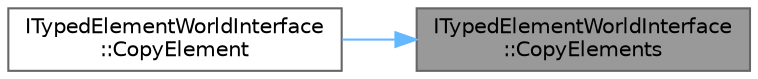 digraph "ITypedElementWorldInterface::CopyElements"
{
 // INTERACTIVE_SVG=YES
 // LATEX_PDF_SIZE
  bgcolor="transparent";
  edge [fontname=Helvetica,fontsize=10,labelfontname=Helvetica,labelfontsize=10];
  node [fontname=Helvetica,fontsize=10,shape=box,height=0.2,width=0.4];
  rankdir="RL";
  Node1 [id="Node000001",label="ITypedElementWorldInterface\l::CopyElements",height=0.2,width=0.4,color="gray40", fillcolor="grey60", style="filled", fontcolor="black",tooltip="Copy the given set of elements into a object to export."];
  Node1 -> Node2 [id="edge1_Node000001_Node000002",dir="back",color="steelblue1",style="solid",tooltip=" "];
  Node2 [id="Node000002",label="ITypedElementWorldInterface\l::CopyElement",height=0.2,width=0.4,color="grey40", fillcolor="white", style="filled",URL="$dd/dac/classITypedElementWorldInterface.html#ada7684def19c54fffb732b83d5388e12",tooltip="Copy the given element into a object to export."];
}
